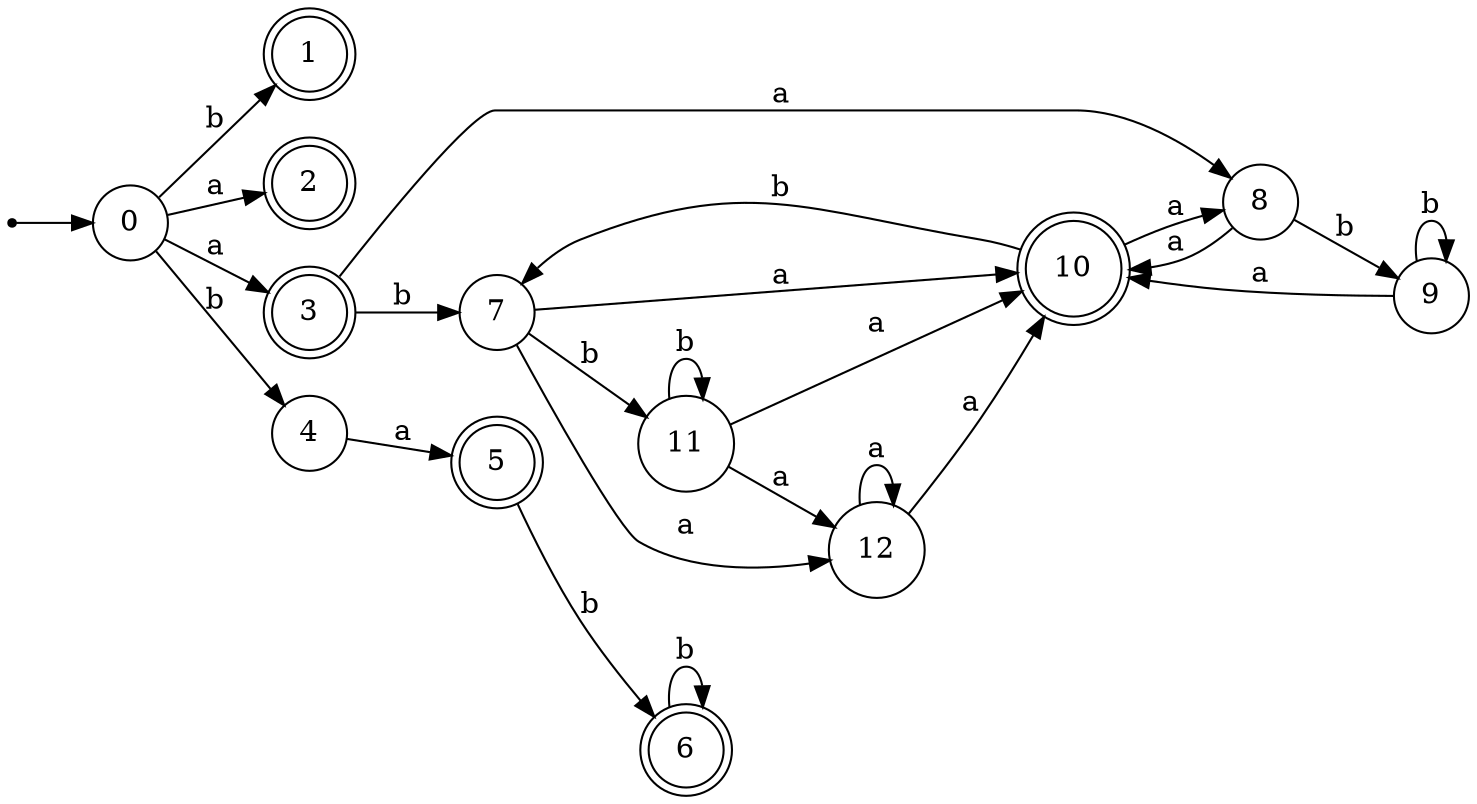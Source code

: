 digraph finite_state_machine {
rankdir=LR;
size="20,20";
node [shape = point]; "dummy0"
node [shape = circle]; "0";
"dummy0" -> "0";
node [shape = doublecircle]; "1";node [shape = doublecircle]; "2";node [shape = doublecircle]; "3";node [shape = circle]; "4";
node [shape = doublecircle]; "5";node [shape = doublecircle]; "6";node [shape = circle]; "7";
node [shape = circle]; "8";
node [shape = circle]; "9";
node [shape = doublecircle]; "10";node [shape = circle]; "11";
node [shape = circle]; "12";
"0" -> "1" [label = "b"];
 "0" -> "4" [label = "b"];
 "0" -> "2" [label = "a"];
 "0" -> "3" [label = "a"];
 "4" -> "5" [label = "a"];
 "5" -> "6" [label = "b"];
 "6" -> "6" [label = "b"];
 "3" -> "7" [label = "b"];
 "3" -> "8" [label = "a"];
 "8" -> "9" [label = "b"];
 "8" -> "10" [label = "a"];
 "10" -> "7" [label = "b"];
 "10" -> "8" [label = "a"];
 "9" -> "9" [label = "b"];
 "9" -> "10" [label = "a"];
 "7" -> "11" [label = "b"];
 "7" -> "10" [label = "a"];
 "7" -> "12" [label = "a"];
 "12" -> "10" [label = "a"];
 "12" -> "12" [label = "a"];
 "11" -> "11" [label = "b"];
 "11" -> "10" [label = "a"];
 "11" -> "12" [label = "a"];
 }
